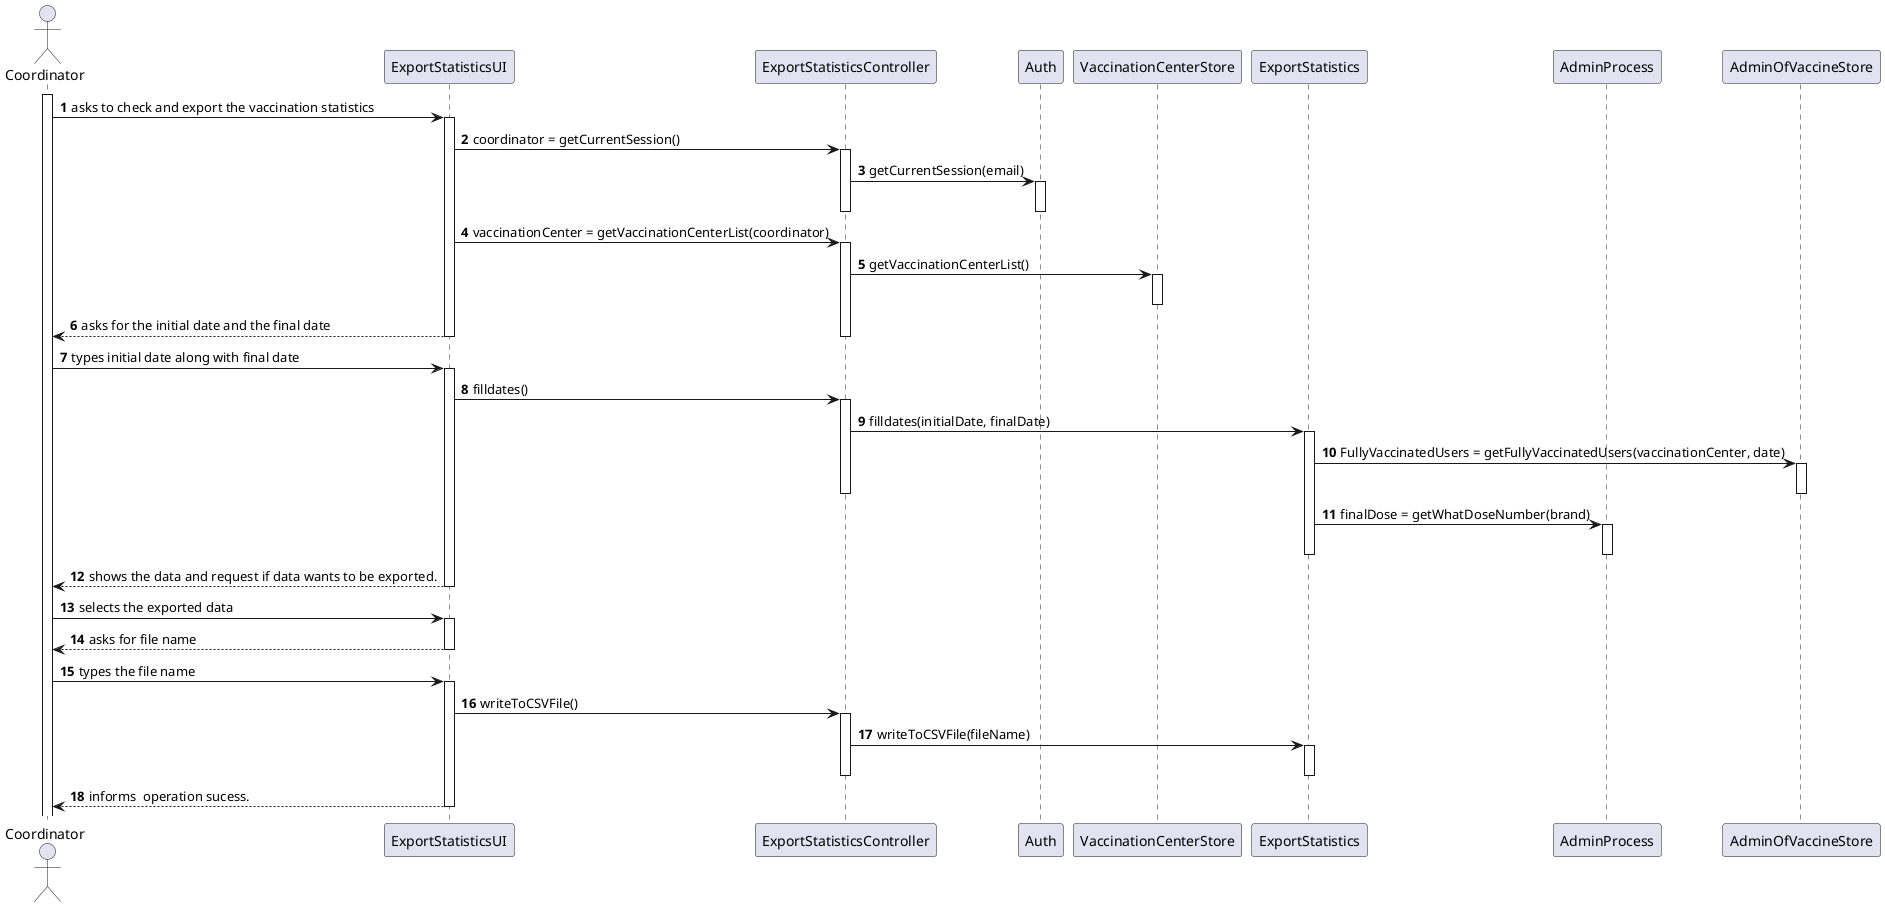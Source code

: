 @startuml
'https://plantuml.com/sequence-diagram

autonumber

'hide footbox
actor "Coordinator" as CC

participant "ExportStatisticsUI" as UI
participant "ExportStatisticsController" as CTRL
participant "Auth" as AUTH
participant "VaccinationCenterStore" as vcStore
participant "ExportStatistics" as EXP
participant "AdminProcess" as AP
participant "AdminOfVaccineStore" as AV

activate CC

CC -> UI : asks to check and export the vaccination statistics

activate UI

UI -> CTRL: coordinator = getCurrentSession()

activate CTRL

CTRL -> AUTH: getCurrentSession(email)

activate AUTH
deactivate AUTH
deactivate CTRL

UI ->CTRL:  vaccinationCenter = getVaccinationCenterList(coordinator)

activate CTRL

CTRL -> vcStore: getVaccinationCenterList()

activate vcStore
deactivate vcStore

UI --> CC: asks for the initial date and the final date

deactivate UI
deactivate CTRL

CC -> UI: types initial date along with final date

activate UI

UI->CTRL: filldates()

activate CTRL

CTRL -> EXP: filldates(initialDate, finalDate)

activate EXP

EXP -> AV: FullyVaccinatedUsers = getFullyVaccinatedUsers(vaccinationCenter, date)

activate AV
deactivate AV
deactivate CTRL

EXP -> AP: finalDose = getWhatDoseNumber(brand)

activate AP
deactivate AP
deactivate EXP

UI --> CC: shows the data and request if data wants to be exported.

deactivate UI

CC -> UI: selects the exported data

activate UI

UI --> CC: asks for file name

deactivate UI

CC -> UI: types the file name

activate UI

UI -> CTRL: writeToCSVFile()
activate CTRL

CTRL -> EXP: writeToCSVFile(fileName)

activate EXP
deactivate EXP
deactivate CTRL

UI --> CC: informs  operation sucess.
deactivate UI
@enduml



